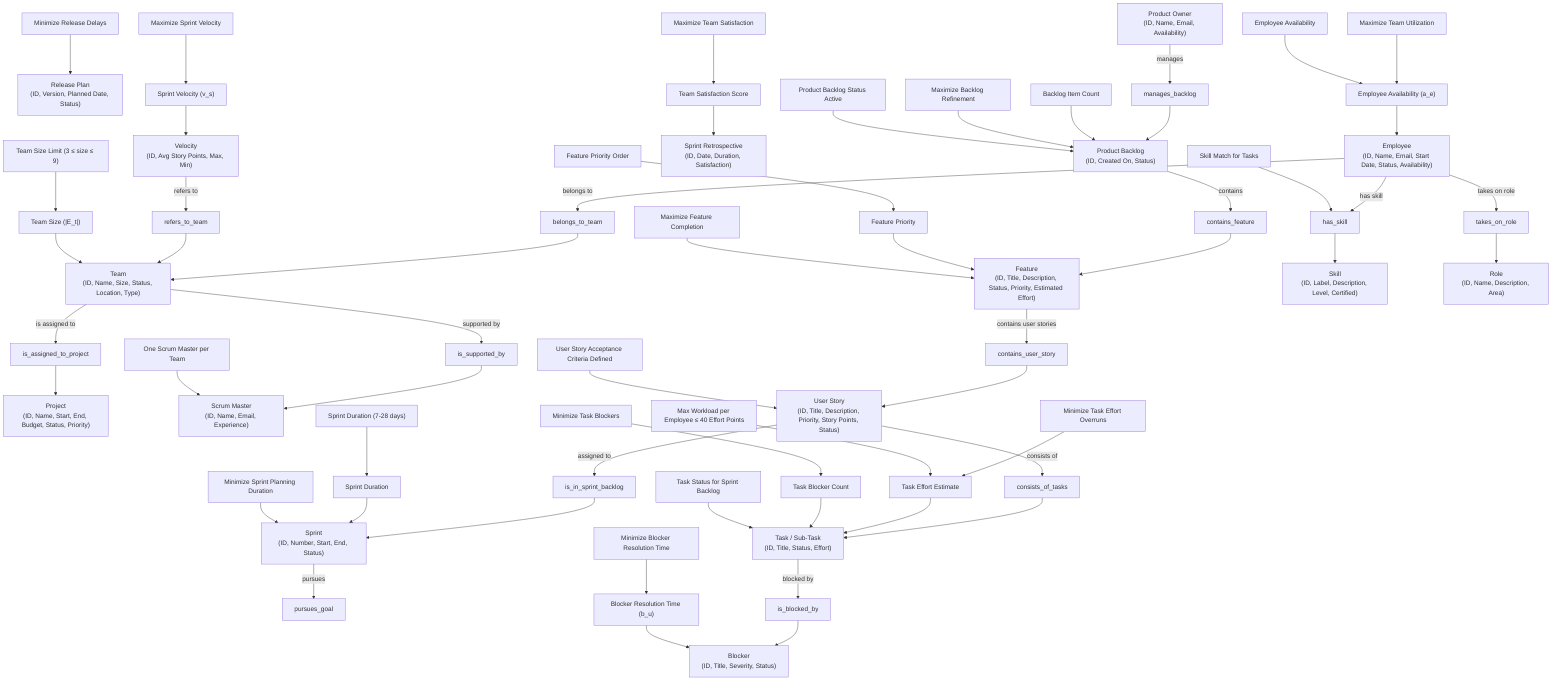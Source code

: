graph TD

%% Entities
Project["Project\n(ID, Name, Start, End, Budget, Status, Priority)"]:::entity
Team["Team\n(ID, Name, Size, Status, Location, Type)"]:::entity
Employee["Employee\n(ID, Name, Email, Start Date, Status, Availability)"]:::entity
Feature["Feature\n(ID, Title, Description, Status, Priority, Estimated Effort)"]:::entity
Skill["Skill\n(ID, Label, Description, Level, Certified)"]:::entity
Role["Role\n(ID, Name, Description, Area)"]:::entity
ProductOwner["Product Owner\n(ID, Name, Email, Availability)"]:::entity
ScrumMaster["Scrum Master\n(ID, Name, Email, Experience)"]:::entity
ProductBacklog["Product Backlog\n(ID, Created On, Status)"]:::entity
Sprint["Sprint\n(ID, Number, Start, End, Status)"]:::entity
UserStory["User Story\n(ID, Title, Description, Priority, Story Points, Status)"]:::entity
Task["Task / Sub-Task\n(ID, Title, Status, Effort)"]:::entity
Blocker["Blocker\n(ID, Title, Severity, Status)"]:::entity
Velocity["Velocity\n(ID, Avg Story Points, Max, Min)"]:::entity
ReleasePlan["Release Plan\n(ID, Version, Planned Date, Status)"]:::entity
SprintRetrospective["Sprint Retrospective\n(ID, Date, Duration, Satisfaction)"]:::entity

%% Relationships
ProjectTeam["is_assigned_to_project"]:::relationship
EmployeeTeam["belongs_to_team"]:::relationship
EmployeeSkill["has_skill"]:::relationship
EmployeeRole["takes_on_role"]:::relationship
ProductOwnerBacklog["manages_backlog"]:::relationship
TeamScrumMaster["is_supported_by"]:::relationship
BacklogFeature["contains_feature"]:::relationship
EpicUserStory["contains_user_story"]:::relationship
UserStoryTask["consists_of_tasks"]:::relationship
UserStorySprintBacklog["is_in_sprint_backlog"]:::relationship
SprintSprintGoal["pursues_goal"]:::relationship
SprintVelocityRel["refers_to_team"]:::relationship
SprintBlocker["is_blocked_by"]:::relationship

%% Decision Variables
DV_SprintVelocity["Sprint Velocity (v_s)"]:::variable
DV_BlockerResolutionTime["Blocker Resolution Time (b_u)"]:::variable
DV_TeamSize["Team Size (|E_t|)"]:::variable
DV_TaskEffortEstimate["Task Effort Estimate"]:::variable
DV_EmployeeAvailability["Employee Availability (a_e)"]:::variable
DV_FeaturePriority["Feature Priority"]:::variable
DV_SprintDuration["Sprint Duration"]:::variable
DV_TaskBlockerCount["Task Blocker Count"]:::variable
DV_BacklogItemCount["Backlog Item Count"]:::variable
DV_TeamSatisfactionScore["Team Satisfaction Score"]:::variable

%% Goals
Goal_MaxVelocity["Maximize Sprint Velocity"]:::goal
Goal_MinBlockerTime["Minimize Blocker Resolution Time"]:::goal
Goal_MaxTeamUtilization["Maximize Team Utilization"]:::goal
Goal_MinEffortOverruns["Minimize Task Effort Overruns"]:::goal
Goal_MaxFeatureCompletion["Maximize Feature Completion"]:::goal
Goal_MinPlanningDuration["Minimize Sprint Planning Duration"]:::goal
Goal_MaxTeamSatisfaction["Maximize Team Satisfaction"]:::goal
Goal_MinReleaseDelays["Minimize Release Delays"]:::goal
Goal_MaxBacklogRefinement["Maximize Backlog Refinement"]:::goal
Goal_MinTaskBlockers["Minimize Task Blockers"]:::goal

%% Conditions (Constraints)
Cond_TeamSizeLimit["Team Size Limit (3 ≤ size ≤ 9)"]:::constraint
Cond_EmployeeAvailability["Employee Availability"]:::constraint
Cond_SkillMatch["Skill Match for Tasks"]:::constraint
Cond_SprintDuration["Sprint Duration (7-28 days)"]:::constraint
Cond_BacklogStatus["Product Backlog Status Active"]:::constraint
Cond_TaskStatusSprintBacklog["Task Status for Sprint Backlog"]:::constraint
Cond_MaxWorkload["Max Workload per Employee ≤ 40 Effort Points"]:::constraint
Cond_FeaturePriorityOrder["Feature Priority Order"]:::constraint
Cond_ScrumMasterSupport["One Scrum Master per Team"]:::constraint
Cond_UserStoryCriteria["User Story Acceptance Criteria Defined"]:::constraint

%% Entity Relationships
Team -->|is assigned to| ProjectTeam --> Project
Employee -->|belongs to| EmployeeTeam --> Team
Employee -->|has skill| EmployeeSkill --> Skill
Employee -->|takes on role| EmployeeRole --> Role
ProductOwner -->|manages| ProductOwnerBacklog --> ProductBacklog
Team -->|supported by| TeamScrumMaster --> ScrumMaster
ProductBacklog -->|contains| BacklogFeature --> Feature
Feature -->|contains user stories| EpicUserStory --> UserStory
UserStory -->|consists of| UserStoryTask --> Task
UserStory -->|assigned to| UserStorySprintBacklog --> Sprint
Sprint -->|pursues| SprintSprintGoal
Velocity -->|refers to| SprintVelocityRel --> Team
Task -->|blocked by| SprintBlocker --> Blocker

%% Variables connected to entities
DV_SprintVelocity --> Velocity
DV_BlockerResolutionTime --> Blocker
DV_TeamSize --> Team
DV_TaskEffortEstimate --> Task
DV_EmployeeAvailability --> Employee
DV_FeaturePriority --> Feature
DV_SprintDuration --> Sprint
DV_TaskBlockerCount --> Task
DV_BacklogItemCount --> ProductBacklog
DV_TeamSatisfactionScore --> SprintRetrospective

%% Goals linked to variables/entities
Goal_MaxVelocity --> DV_SprintVelocity
Goal_MinBlockerTime --> DV_BlockerResolutionTime
Goal_MaxTeamUtilization --> DV_EmployeeAvailability
Goal_MinEffortOverruns --> DV_TaskEffortEstimate
Goal_MaxFeatureCompletion --> Feature
Goal_MinPlanningDuration --> Sprint
Goal_MaxTeamSatisfaction --> DV_TeamSatisfactionScore
Goal_MinReleaseDelays --> ReleasePlan
Goal_MaxBacklogRefinement --> ProductBacklog
Goal_MinTaskBlockers --> DV_TaskBlockerCount

%% Conditions linked to variables/entities
Cond_TeamSizeLimit --> DV_TeamSize
Cond_EmployeeAvailability --> DV_EmployeeAvailability
Cond_SkillMatch --> EmployeeSkill
Cond_SprintDuration --> DV_SprintDuration
Cond_BacklogStatus --> ProductBacklog
Cond_TaskStatusSprintBacklog --> Task
Cond_MaxWorkload --> DV_TaskEffortEstimate
Cond_FeaturePriorityOrder --> DV_FeaturePriority
Cond_ScrumMasterSupport --> ScrumMaster
Cond_UserStoryCriteria --> UserStory

%% Class definitions
class Project,Team,Employee,Feature,Skill,Role,ProductOwner,ScrumMaster,ProductBacklog,Sprint,UserStory,Task,Blocker,Velocity,ReleasePlan,SprintRetrospective entity;
class DV_SprintVelocity,DV_BlockerResolutionTime,DV_TeamSize,DV_TaskEffortEstimate,DV_EmployeeAvailability,DV_FeaturePriority,DV_SprintDuration,DV_TaskBlockerCount,DV_BacklogItemCount,DV_TeamSatisfactionScore variable;
class Goal_MaxVelocity,Goal_MinBlockerTime,Goal_MaxTeamUtilization,Goal_MinEffortOverruns,Goal_MaxFeatureCompletion,Goal_MinPlanningDuration,Goal_MaxTeamSatisfaction,Goal_MinReleaseDelays,Goal_MaxBacklogRefinement,Goal_MinTaskBlockers goal;
class Cond_TeamSizeLimit,Cond_EmployeeAvailability,Cond_SkillMatch,Cond_SprintDuration,Cond_BacklogStatus,Cond_TaskStatusSprintBacklog,Cond_MaxWorkload,Cond_FeaturePriorityOrder,Cond_ScrumMasterSupport,Cond_UserStoryCriteria constraint;
class ProjectTeam,EmployeeTeam,EmployeeSkill,EmployeeRole,ProductOwnerBacklog,TeamScrumMaster,BacklogFeature,EpicUserStory,UserStoryTask,UserStorySprintBacklog,SprintSprintGoal,SprintVelocityRel,SprintBlocker relationship;